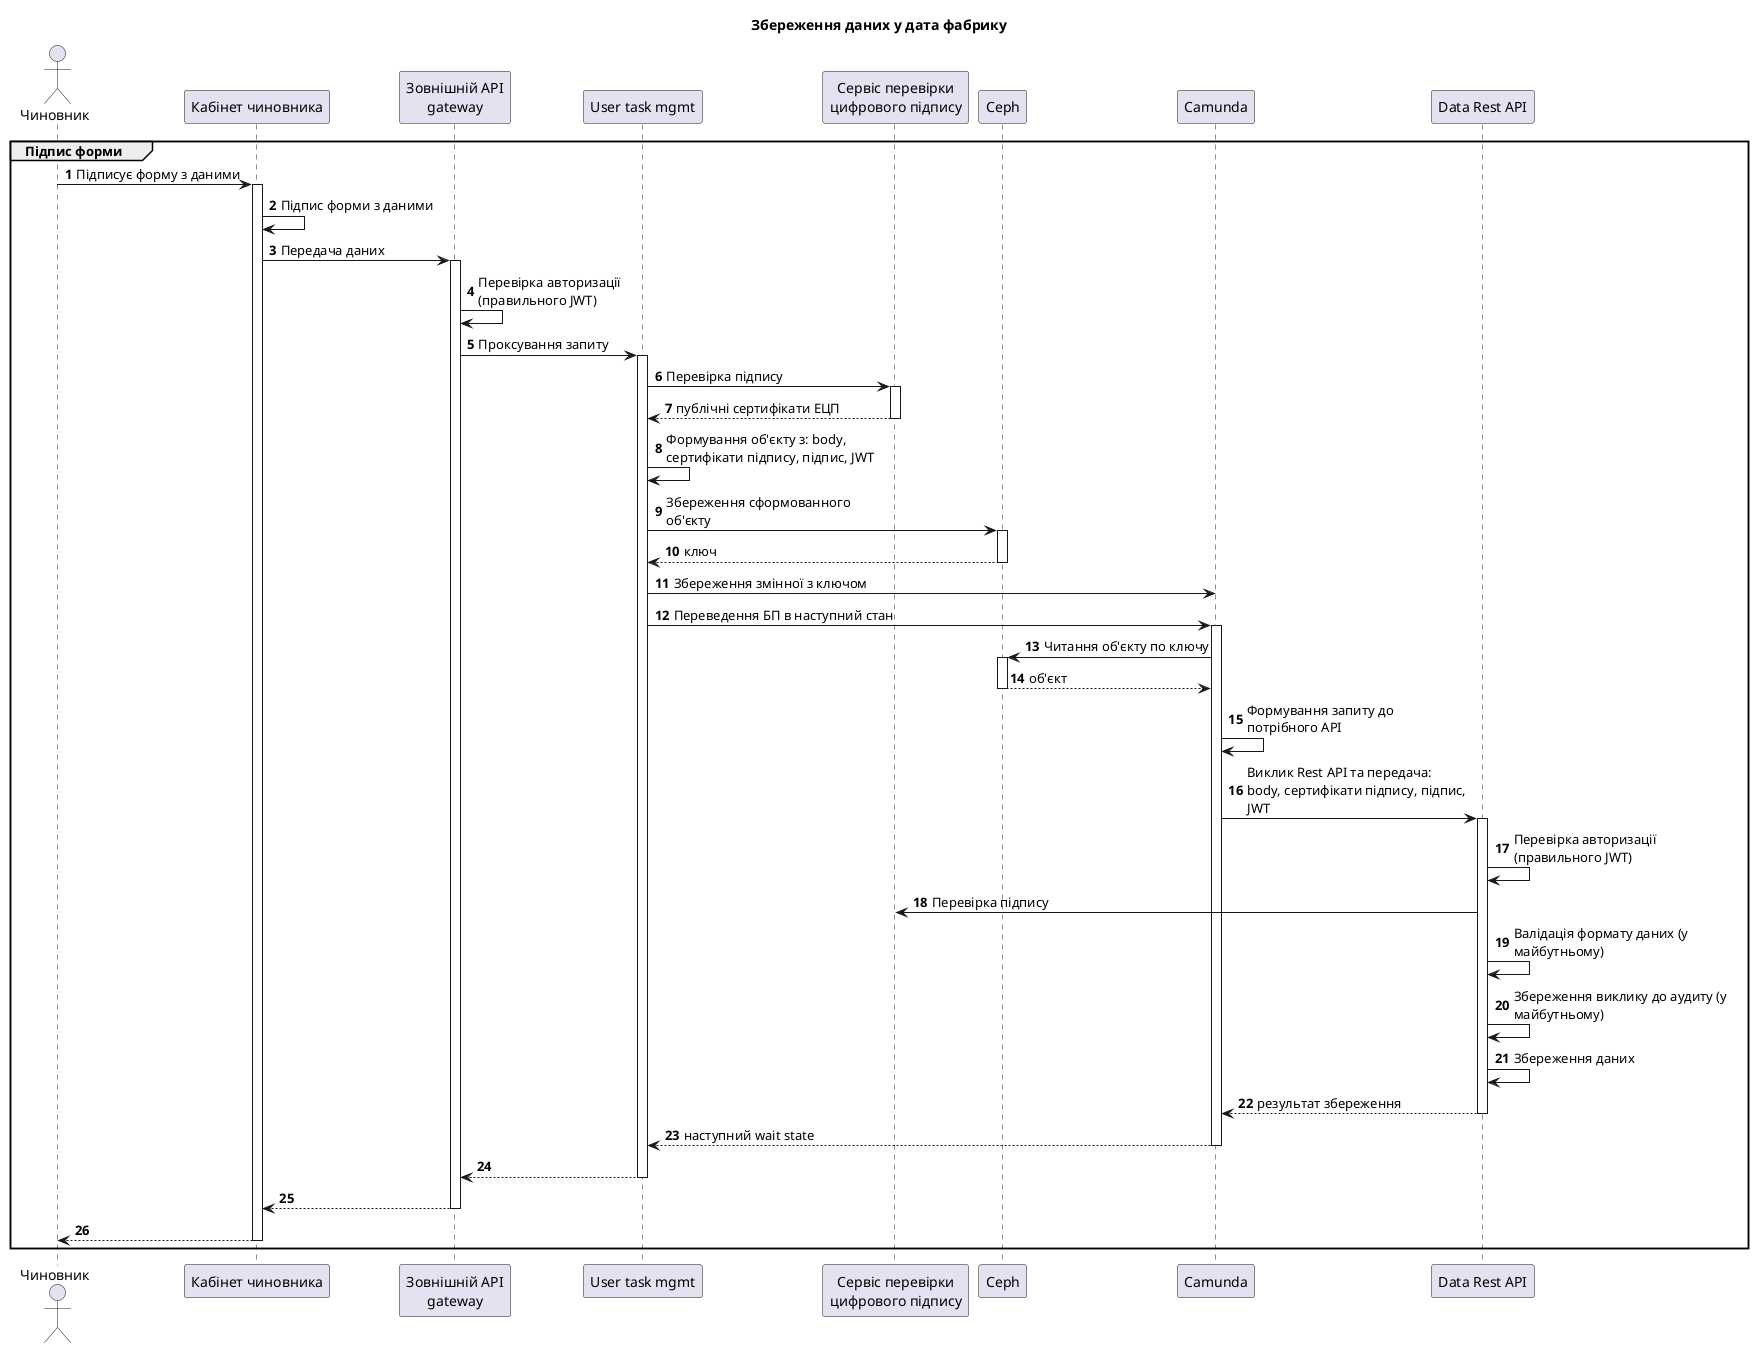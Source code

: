@startuml
actor "Чиновник" as officer order 10
participant "Кабінет чиновника" as officer_portal  order 20
participant "Зовнішній API\ngateway" as gateway  order 30
participant "User task mgmt" as user_task_management  order 40
participant "Сервіс перевірки\nцифрового підпису" as digital_sign_service  order 50
participant "Ceph" as ceph  order 60
participant "Camunda" as bmps_service  order 70
participant "Data Rest API" as data_rest  order 80

title Збереження даних у дата фабрику

autonumber
skinparam maxMessageSize 220

group Підпис форми
  officer -> officer_portal: Підписує форму з даними
  activate officer_portal
    officer_portal -> officer_portal: Підпис форми з даними
    officer_portal -> gateway: Передача даних
    activate gateway
      gateway -> gateway: Перевірка авторизації (правильного JWT)
      gateway -> user_task_management: Проксування запиту
      activate user_task_management
        user_task_management -> digital_sign_service: Перевірка підпису
        activate digital_sign_service
        return  публічні сертифікати ЕЦП
        user_task_management -> user_task_management: Формування об'єкту з: body, сертифікати підпису, підпис, JWT
        user_task_management -> ceph: Збереження сформованного об'єкту
        activate ceph
        return  ключ
        user_task_management -> bmps_service: Збереження змінної з ключом
        user_task_management -> bmps_service: Переведення БП в наступний стан
        activate bmps_service
          bmps_service -> ceph: Читання об'єкту по ключу
          activate ceph
          return  об'єкт
          bmps_service -> bmps_service: Формування запиту до потрібного APІ
          bmps_service -> data_rest: Виклик Rest API та передача: body, сертифікати підпису, підпис, JWT
          activate data_rest
            data_rest -> data_rest: Перевірка авторизації (правильного JWT)
            data_rest -> digital_sign_service: Перевірка підпису
            data_rest -> data_rest: Валідація формату даних (у майбутньому)
            data_rest -> data_rest: Збереження виклику до аудиту (у майбутньому)
            data_rest -> data_rest: Збереження даних
          return результат збереження
        return наступний wait state

      return
    return
   return
end
@enduml